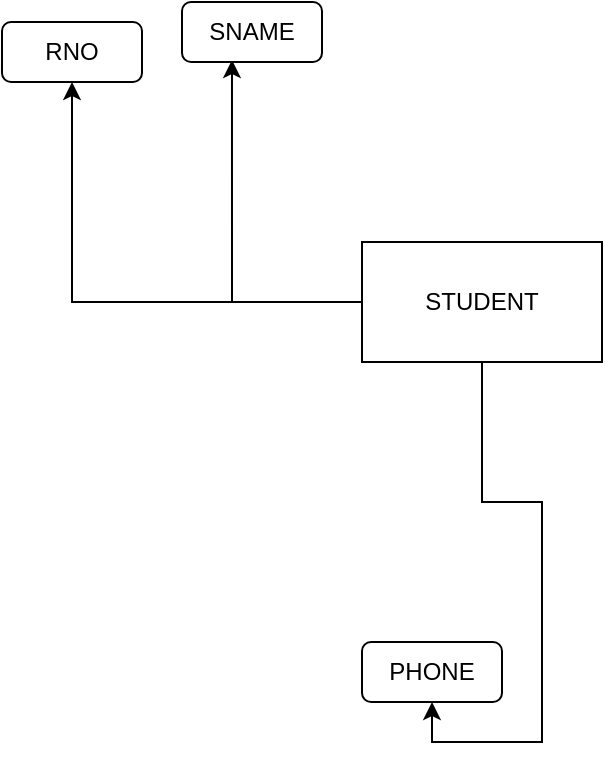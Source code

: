 <mxfile version="20.3.6" type="github">
  <diagram id="R2lEEEUBdFMjLlhIrx00" name="Page-1">
    <mxGraphModel dx="1179" dy="663" grid="1" gridSize="10" guides="1" tooltips="1" connect="1" arrows="1" fold="1" page="1" pageScale="1" pageWidth="850" pageHeight="1100" math="0" shadow="0" extFonts="Permanent Marker^https://fonts.googleapis.com/css?family=Permanent+Marker">
      <root>
        <mxCell id="0" />
        <mxCell id="1" parent="0" />
        <mxCell id="kaWW13RcvYhWk94CGhAO-5" style="edgeStyle=orthogonalEdgeStyle;rounded=0;orthogonalLoop=1;jettySize=auto;html=1;exitX=0;exitY=0.5;exitDx=0;exitDy=0;entryX=0.5;entryY=1;entryDx=0;entryDy=0;" edge="1" parent="1" source="kaWW13RcvYhWk94CGhAO-1" target="kaWW13RcvYhWk94CGhAO-2">
          <mxGeometry relative="1" as="geometry" />
        </mxCell>
        <mxCell id="kaWW13RcvYhWk94CGhAO-6" style="edgeStyle=orthogonalEdgeStyle;rounded=0;orthogonalLoop=1;jettySize=auto;html=1;entryX=0.357;entryY=0.967;entryDx=0;entryDy=0;entryPerimeter=0;" edge="1" parent="1" source="kaWW13RcvYhWk94CGhAO-1" target="kaWW13RcvYhWk94CGhAO-3">
          <mxGeometry relative="1" as="geometry" />
        </mxCell>
        <mxCell id="kaWW13RcvYhWk94CGhAO-7" style="edgeStyle=orthogonalEdgeStyle;rounded=0;orthogonalLoop=1;jettySize=auto;html=1;entryX=0.5;entryY=1;entryDx=0;entryDy=0;" edge="1" parent="1" source="kaWW13RcvYhWk94CGhAO-1" target="kaWW13RcvYhWk94CGhAO-4">
          <mxGeometry relative="1" as="geometry" />
        </mxCell>
        <mxCell id="kaWW13RcvYhWk94CGhAO-1" value="STUDENT" style="rounded=0;whiteSpace=wrap;html=1;" vertex="1" parent="1">
          <mxGeometry x="240" y="300" width="120" height="60" as="geometry" />
        </mxCell>
        <mxCell id="kaWW13RcvYhWk94CGhAO-2" value="RNO" style="rounded=1;whiteSpace=wrap;html=1;" vertex="1" parent="1">
          <mxGeometry x="60" y="190" width="70" height="30" as="geometry" />
        </mxCell>
        <mxCell id="kaWW13RcvYhWk94CGhAO-3" value="SNAME" style="rounded=1;whiteSpace=wrap;html=1;" vertex="1" parent="1">
          <mxGeometry x="150" y="180" width="70" height="30" as="geometry" />
        </mxCell>
        <mxCell id="kaWW13RcvYhWk94CGhAO-4" value="PHONE" style="rounded=1;whiteSpace=wrap;html=1;" vertex="1" parent="1">
          <mxGeometry x="240" y="500" width="70" height="30" as="geometry" />
        </mxCell>
      </root>
    </mxGraphModel>
  </diagram>
</mxfile>
